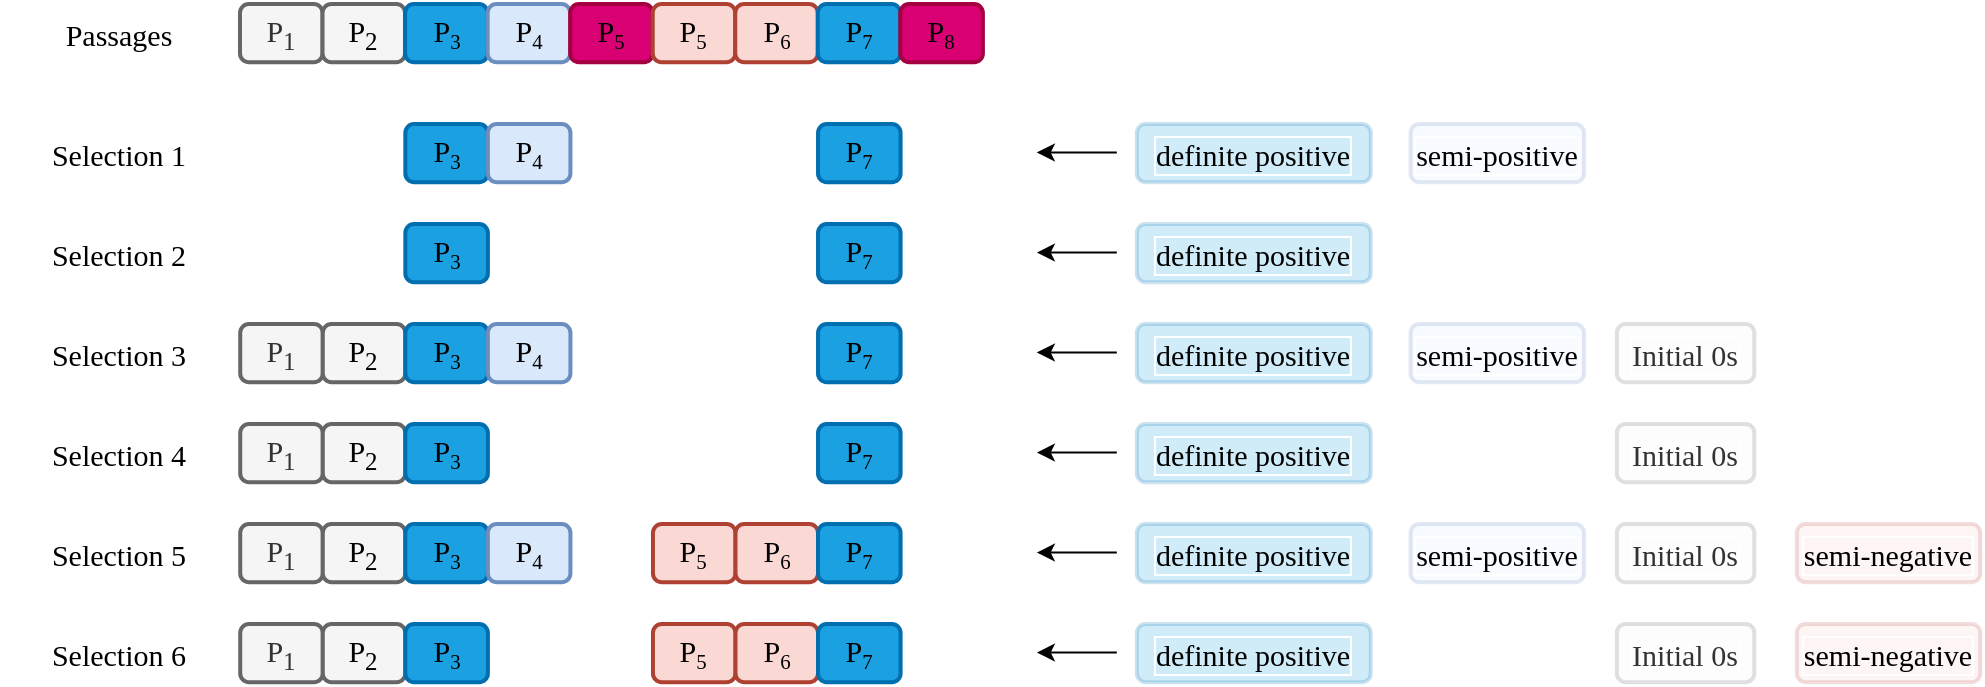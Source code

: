 <mxfile version="20.7.4" type="github">
  <diagram name="Page-1" id="c7558073-3199-34d8-9f00-42111426c3f3">
    <mxGraphModel dx="512" dy="730" grid="1" gridSize="10" guides="1" tooltips="1" connect="1" arrows="1" fold="1" page="1" pageScale="1" pageWidth="1019" pageHeight="370" background="#ffffff" math="1" shadow="0">
      <root>
        <mxCell id="0" />
        <mxCell id="1" parent="0" />
        <mxCell id="U3BUplj-x7eQxfh4RS7O-1" value="" style="group" vertex="1" connectable="0" parent="1">
          <mxGeometry x="10.0" y="74.999" width="491.562" height="29.121" as="geometry" />
        </mxCell>
        <mxCell id="kpd2LytfiKgkB2pnJVpS-15" value="" style="group" parent="U3BUplj-x7eQxfh4RS7O-1" vertex="1" connectable="0">
          <mxGeometry x="120.116" width="371.446" height="29.121" as="geometry" />
        </mxCell>
        <mxCell id="kpd2LytfiKgkB2pnJVpS-18" value="P&lt;span style=&quot;font-size: 12.5px;&quot;&gt;&lt;sub&gt;3&lt;/sub&gt;&lt;/span&gt;" style="rounded=1;whiteSpace=wrap;html=1;strokeWidth=2;fontFamily=Times New Roman;fontSize=15;fillColor=#1ba1e2;fontColor=#000000;strokeColor=#006EAF;" parent="kpd2LytfiKgkB2pnJVpS-15" vertex="1">
          <mxGeometry x="82.548" y="0.004" width="41.274" height="29.118" as="geometry" />
        </mxCell>
        <mxCell id="kpd2LytfiKgkB2pnJVpS-19" value="P&lt;span style=&quot;font-size: 12.5px;&quot;&gt;&lt;sub&gt;4&lt;/sub&gt;&lt;/span&gt;" style="rounded=1;whiteSpace=wrap;html=1;strokeWidth=2;fontFamily=Times New Roman;fontSize=15;fillColor=#dae8fc;strokeColor=#6c8ebf;fontColor=#000000;" parent="kpd2LytfiKgkB2pnJVpS-15" vertex="1">
          <mxGeometry x="123.821" y="0.004" width="41.274" height="29.118" as="geometry" />
        </mxCell>
        <mxCell id="kpd2LytfiKgkB2pnJVpS-23" value="P&lt;span style=&quot;font-size: 12.5px;&quot;&gt;&lt;sub&gt;7&lt;/sub&gt;&lt;/span&gt;" style="rounded=1;whiteSpace=wrap;html=1;strokeWidth=2;fontFamily=Times New Roman;fontSize=15;fillColor=#1ba1e2;strokeColor=#006EAF;fontColor=#000000;" parent="kpd2LytfiKgkB2pnJVpS-15" vertex="1">
          <mxGeometry x="288.902" width="41.274" height="29.118" as="geometry" />
        </mxCell>
        <mxCell id="U3BUplj-x7eQxfh4RS7O-127" value="" style="endArrow=classic;html=1;rounded=0;fontColor=#000000;" edge="1" parent="kpd2LytfiKgkB2pnJVpS-15">
          <mxGeometry width="50" height="50" relative="1" as="geometry">
            <mxPoint x="438.294" y="14.251" as="sourcePoint" />
            <mxPoint x="398.294" y="14.251" as="targetPoint" />
          </mxGeometry>
        </mxCell>
        <mxCell id="kpd2LytfiKgkB2pnJVpS-35" value="Selection 1" style="text;html=1;strokeColor=none;fillColor=none;align=center;verticalAlign=middle;whiteSpace=wrap;rounded=0;labelBorderColor=#FFFFFF;strokeWidth=2;fontFamily=Times New Roman;fontSize=15;fontColor=#000000;" parent="U3BUplj-x7eQxfh4RS7O-1" vertex="1">
          <mxGeometry y="0.001" width="118.53" height="29.12" as="geometry" />
        </mxCell>
        <mxCell id="U3BUplj-x7eQxfh4RS7O-53" value="" style="group" vertex="1" connectable="0" parent="1">
          <mxGeometry x="10.0" y="124.999" width="491.562" height="29.121" as="geometry" />
        </mxCell>
        <mxCell id="U3BUplj-x7eQxfh4RS7O-54" value="" style="group" vertex="1" connectable="0" parent="U3BUplj-x7eQxfh4RS7O-53">
          <mxGeometry x="120.116" width="371.446" height="29.121" as="geometry" />
        </mxCell>
        <mxCell id="U3BUplj-x7eQxfh4RS7O-57" value="P&lt;span style=&quot;font-size: 12.5px;&quot;&gt;&lt;sub&gt;3&lt;/sub&gt;&lt;/span&gt;" style="rounded=1;whiteSpace=wrap;html=1;strokeWidth=2;fontFamily=Times New Roman;fontSize=15;fillColor=#1ba1e2;fontColor=#000000;strokeColor=#006EAF;" vertex="1" parent="U3BUplj-x7eQxfh4RS7O-54">
          <mxGeometry x="82.548" y="0.004" width="41.274" height="29.118" as="geometry" />
        </mxCell>
        <mxCell id="U3BUplj-x7eQxfh4RS7O-62" value="P&lt;span style=&quot;font-size: 12.5px;&quot;&gt;&lt;sub&gt;7&lt;/sub&gt;&lt;/span&gt;" style="rounded=1;whiteSpace=wrap;html=1;strokeWidth=2;fontFamily=Times New Roman;fontSize=15;fillColor=#1ba1e2;strokeColor=#006EAF;fontColor=#000000;" vertex="1" parent="U3BUplj-x7eQxfh4RS7O-54">
          <mxGeometry x="288.902" width="41.274" height="29.118" as="geometry" />
        </mxCell>
        <mxCell id="U3BUplj-x7eQxfh4RS7O-64" value="Selection 2" style="text;html=1;strokeColor=none;fillColor=none;align=center;verticalAlign=middle;whiteSpace=wrap;rounded=0;labelBorderColor=#FFFFFF;strokeWidth=2;fontFamily=Times New Roman;fontSize=15;fontColor=#000000;" vertex="1" parent="U3BUplj-x7eQxfh4RS7O-53">
          <mxGeometry y="0.001" width="118.53" height="29.12" as="geometry" />
        </mxCell>
        <mxCell id="U3BUplj-x7eQxfh4RS7O-65" value="" style="group" vertex="1" connectable="0" parent="1">
          <mxGeometry x="10.0" y="174.999" width="491.562" height="29.121" as="geometry" />
        </mxCell>
        <mxCell id="U3BUplj-x7eQxfh4RS7O-66" value="" style="group" vertex="1" connectable="0" parent="U3BUplj-x7eQxfh4RS7O-65">
          <mxGeometry x="120.116" width="371.446" height="29.121" as="geometry" />
        </mxCell>
        <mxCell id="U3BUplj-x7eQxfh4RS7O-67" value="P&lt;sub&gt;1&lt;/sub&gt;" style="rounded=1;whiteSpace=wrap;html=1;strokeWidth=2;fontFamily=Times New Roman;fontSize=15;fillColor=#f5f5f5;fontColor=#333333;strokeColor=#666666;" vertex="1" parent="U3BUplj-x7eQxfh4RS7O-66">
          <mxGeometry y="0.004" width="41.274" height="29.118" as="geometry" />
        </mxCell>
        <mxCell id="U3BUplj-x7eQxfh4RS7O-68" value="P&lt;sub&gt;2&lt;/sub&gt;" style="rounded=1;whiteSpace=wrap;html=1;strokeWidth=2;fontFamily=Times New Roman;fontSize=15;fillColor=#f5f5f5;fontColor=#000000;strokeColor=#666666;" vertex="1" parent="U3BUplj-x7eQxfh4RS7O-66">
          <mxGeometry x="41.274" y="0.004" width="41.274" height="29.118" as="geometry" />
        </mxCell>
        <mxCell id="U3BUplj-x7eQxfh4RS7O-69" value="P&lt;span style=&quot;font-size: 12.5px;&quot;&gt;&lt;sub&gt;3&lt;/sub&gt;&lt;/span&gt;" style="rounded=1;whiteSpace=wrap;html=1;strokeWidth=2;fontFamily=Times New Roman;fontSize=15;fillColor=#1ba1e2;fontColor=#000000;strokeColor=#006EAF;" vertex="1" parent="U3BUplj-x7eQxfh4RS7O-66">
          <mxGeometry x="82.548" y="0.004" width="41.274" height="29.118" as="geometry" />
        </mxCell>
        <mxCell id="U3BUplj-x7eQxfh4RS7O-70" value="P&lt;span style=&quot;font-size: 12.5px;&quot;&gt;&lt;sub&gt;4&lt;/sub&gt;&lt;/span&gt;" style="rounded=1;whiteSpace=wrap;html=1;strokeWidth=2;fontFamily=Times New Roman;fontSize=15;fillColor=#dae8fc;strokeColor=#6c8ebf;fontColor=#000000;" vertex="1" parent="U3BUplj-x7eQxfh4RS7O-66">
          <mxGeometry x="123.821" y="0.004" width="41.274" height="29.118" as="geometry" />
        </mxCell>
        <mxCell id="U3BUplj-x7eQxfh4RS7O-74" value="P&lt;span style=&quot;font-size: 12.5px;&quot;&gt;&lt;sub&gt;7&lt;/sub&gt;&lt;/span&gt;" style="rounded=1;whiteSpace=wrap;html=1;strokeWidth=2;fontFamily=Times New Roman;fontSize=15;fillColor=#1ba1e2;strokeColor=#006EAF;fontColor=#000000;" vertex="1" parent="U3BUplj-x7eQxfh4RS7O-66">
          <mxGeometry x="288.902" width="41.274" height="29.118" as="geometry" />
        </mxCell>
        <mxCell id="U3BUplj-x7eQxfh4RS7O-129" value="" style="endArrow=classic;html=1;rounded=0;fontColor=#000000;" edge="1" parent="U3BUplj-x7eQxfh4RS7O-66">
          <mxGeometry width="50" height="50" relative="1" as="geometry">
            <mxPoint x="438.294" y="14.251" as="sourcePoint" />
            <mxPoint x="398.294" y="14.251" as="targetPoint" />
          </mxGeometry>
        </mxCell>
        <mxCell id="U3BUplj-x7eQxfh4RS7O-76" value="Selection 3" style="text;html=1;strokeColor=none;fillColor=none;align=center;verticalAlign=middle;whiteSpace=wrap;rounded=0;labelBorderColor=#FFFFFF;strokeWidth=2;fontFamily=Times New Roman;fontSize=15;fontColor=#000000;" vertex="1" parent="U3BUplj-x7eQxfh4RS7O-65">
          <mxGeometry y="0.001" width="118.53" height="29.12" as="geometry" />
        </mxCell>
        <mxCell id="U3BUplj-x7eQxfh4RS7O-77" value="" style="group" vertex="1" connectable="0" parent="1">
          <mxGeometry x="10.0" y="224.999" width="491.562" height="29.121" as="geometry" />
        </mxCell>
        <mxCell id="U3BUplj-x7eQxfh4RS7O-78" value="" style="group" vertex="1" connectable="0" parent="U3BUplj-x7eQxfh4RS7O-77">
          <mxGeometry x="120.116" width="371.446" height="29.121" as="geometry" />
        </mxCell>
        <mxCell id="U3BUplj-x7eQxfh4RS7O-79" value="P&lt;sub&gt;1&lt;/sub&gt;" style="rounded=1;whiteSpace=wrap;html=1;strokeWidth=2;fontFamily=Times New Roman;fontSize=15;fillColor=#f5f5f5;fontColor=#333333;strokeColor=#666666;" vertex="1" parent="U3BUplj-x7eQxfh4RS7O-78">
          <mxGeometry y="0.004" width="41.274" height="29.118" as="geometry" />
        </mxCell>
        <mxCell id="U3BUplj-x7eQxfh4RS7O-80" value="P&lt;sub&gt;2&lt;/sub&gt;" style="rounded=1;whiteSpace=wrap;html=1;strokeWidth=2;fontFamily=Times New Roman;fontSize=15;fillColor=#f5f5f5;fontColor=#000000;strokeColor=#666666;" vertex="1" parent="U3BUplj-x7eQxfh4RS7O-78">
          <mxGeometry x="41.274" y="0.004" width="41.274" height="29.118" as="geometry" />
        </mxCell>
        <mxCell id="U3BUplj-x7eQxfh4RS7O-81" value="P&lt;span style=&quot;font-size: 12.5px;&quot;&gt;&lt;sub&gt;3&lt;/sub&gt;&lt;/span&gt;" style="rounded=1;whiteSpace=wrap;html=1;strokeWidth=2;fontFamily=Times New Roman;fontSize=15;fillColor=#1ba1e2;fontColor=#000000;strokeColor=#006EAF;" vertex="1" parent="U3BUplj-x7eQxfh4RS7O-78">
          <mxGeometry x="82.548" y="0.004" width="41.274" height="29.118" as="geometry" />
        </mxCell>
        <mxCell id="U3BUplj-x7eQxfh4RS7O-86" value="P&lt;span style=&quot;font-size: 12.5px;&quot;&gt;&lt;sub&gt;7&lt;/sub&gt;&lt;/span&gt;" style="rounded=1;whiteSpace=wrap;html=1;strokeWidth=2;fontFamily=Times New Roman;fontSize=15;fillColor=#1ba1e2;strokeColor=#006EAF;fontColor=#000000;" vertex="1" parent="U3BUplj-x7eQxfh4RS7O-78">
          <mxGeometry x="288.902" width="41.274" height="29.118" as="geometry" />
        </mxCell>
        <mxCell id="U3BUplj-x7eQxfh4RS7O-88" value="Selection 4" style="text;html=1;strokeColor=none;fillColor=none;align=center;verticalAlign=middle;whiteSpace=wrap;rounded=0;labelBorderColor=#FFFFFF;strokeWidth=2;fontFamily=Times New Roman;fontSize=15;fontColor=#000000;" vertex="1" parent="U3BUplj-x7eQxfh4RS7O-77">
          <mxGeometry y="0.001" width="118.53" height="29.12" as="geometry" />
        </mxCell>
        <mxCell id="U3BUplj-x7eQxfh4RS7O-89" value="" style="group" vertex="1" connectable="0" parent="1">
          <mxGeometry x="10.0" y="274.999" width="491.562" height="29.121" as="geometry" />
        </mxCell>
        <mxCell id="U3BUplj-x7eQxfh4RS7O-90" value="" style="group" vertex="1" connectable="0" parent="U3BUplj-x7eQxfh4RS7O-89">
          <mxGeometry x="120.116" width="371.446" height="29.121" as="geometry" />
        </mxCell>
        <mxCell id="U3BUplj-x7eQxfh4RS7O-91" value="P&lt;sub&gt;1&lt;/sub&gt;" style="rounded=1;whiteSpace=wrap;html=1;strokeWidth=2;fontFamily=Times New Roman;fontSize=15;fillColor=#f5f5f5;fontColor=#333333;strokeColor=#666666;" vertex="1" parent="U3BUplj-x7eQxfh4RS7O-90">
          <mxGeometry y="0.004" width="41.274" height="29.118" as="geometry" />
        </mxCell>
        <mxCell id="U3BUplj-x7eQxfh4RS7O-92" value="P&lt;sub&gt;2&lt;/sub&gt;" style="rounded=1;whiteSpace=wrap;html=1;strokeWidth=2;fontFamily=Times New Roman;fontSize=15;fillColor=#f5f5f5;fontColor=#000000;strokeColor=#666666;" vertex="1" parent="U3BUplj-x7eQxfh4RS7O-90">
          <mxGeometry x="41.274" y="0.004" width="41.274" height="29.118" as="geometry" />
        </mxCell>
        <mxCell id="U3BUplj-x7eQxfh4RS7O-93" value="P&lt;span style=&quot;font-size: 12.5px;&quot;&gt;&lt;sub&gt;3&lt;/sub&gt;&lt;/span&gt;" style="rounded=1;whiteSpace=wrap;html=1;strokeWidth=2;fontFamily=Times New Roman;fontSize=15;fillColor=#1ba1e2;fontColor=#000000;strokeColor=#006EAF;" vertex="1" parent="U3BUplj-x7eQxfh4RS7O-90">
          <mxGeometry x="82.548" y="0.004" width="41.274" height="29.118" as="geometry" />
        </mxCell>
        <mxCell id="U3BUplj-x7eQxfh4RS7O-94" value="P&lt;span style=&quot;font-size: 12.5px;&quot;&gt;&lt;sub&gt;4&lt;/sub&gt;&lt;/span&gt;" style="rounded=1;whiteSpace=wrap;html=1;strokeWidth=2;fontFamily=Times New Roman;fontSize=15;fillColor=#dae8fc;strokeColor=#6c8ebf;fontColor=#000000;" vertex="1" parent="U3BUplj-x7eQxfh4RS7O-90">
          <mxGeometry x="123.821" y="0.004" width="41.274" height="29.118" as="geometry" />
        </mxCell>
        <mxCell id="U3BUplj-x7eQxfh4RS7O-96" value="P&lt;span style=&quot;font-size: 12.5px;&quot;&gt;&lt;sub&gt;5&lt;/sub&gt;&lt;/span&gt;" style="rounded=1;whiteSpace=wrap;html=1;strokeWidth=2;fontFamily=Times New Roman;fontSize=15;fillColor=#fad9d5;strokeColor=#ae4132;fontColor=#000000;" vertex="1" parent="U3BUplj-x7eQxfh4RS7O-90">
          <mxGeometry x="206.362" width="41.274" height="29.118" as="geometry" />
        </mxCell>
        <mxCell id="U3BUplj-x7eQxfh4RS7O-97" value="P&lt;span style=&quot;font-size: 12.5px;&quot;&gt;&lt;sub&gt;6&lt;/sub&gt;&lt;/span&gt;" style="rounded=1;whiteSpace=wrap;html=1;strokeWidth=2;fontFamily=Times New Roman;fontSize=15;fillColor=#fad9d5;strokeColor=#ae4132;fontColor=#000000;" vertex="1" parent="U3BUplj-x7eQxfh4RS7O-90">
          <mxGeometry x="247.632" width="41.274" height="29.118" as="geometry" />
        </mxCell>
        <mxCell id="U3BUplj-x7eQxfh4RS7O-98" value="P&lt;span style=&quot;font-size: 12.5px;&quot;&gt;&lt;sub&gt;7&lt;/sub&gt;&lt;/span&gt;" style="rounded=1;whiteSpace=wrap;html=1;strokeWidth=2;fontFamily=Times New Roman;fontSize=15;fillColor=#1ba1e2;strokeColor=#006EAF;fontColor=#000000;" vertex="1" parent="U3BUplj-x7eQxfh4RS7O-90">
          <mxGeometry x="288.902" width="41.274" height="29.118" as="geometry" />
        </mxCell>
        <mxCell id="U3BUplj-x7eQxfh4RS7O-100" value="Selection 5" style="text;html=1;strokeColor=none;fillColor=none;align=center;verticalAlign=middle;whiteSpace=wrap;rounded=0;labelBorderColor=#FFFFFF;strokeWidth=2;fontFamily=Times New Roman;fontSize=15;fontColor=#000000;" vertex="1" parent="U3BUplj-x7eQxfh4RS7O-89">
          <mxGeometry y="0.001" width="118.53" height="29.12" as="geometry" />
        </mxCell>
        <mxCell id="U3BUplj-x7eQxfh4RS7O-101" value="" style="group" vertex="1" connectable="0" parent="1">
          <mxGeometry x="10.0" y="324.999" width="491.562" height="29.121" as="geometry" />
        </mxCell>
        <mxCell id="U3BUplj-x7eQxfh4RS7O-102" value="" style="group" vertex="1" connectable="0" parent="U3BUplj-x7eQxfh4RS7O-101">
          <mxGeometry x="120.116" width="371.446" height="29.121" as="geometry" />
        </mxCell>
        <mxCell id="U3BUplj-x7eQxfh4RS7O-103" value="P&lt;sub&gt;1&lt;/sub&gt;" style="rounded=1;whiteSpace=wrap;html=1;strokeWidth=2;fontFamily=Times New Roman;fontSize=15;fillColor=#f5f5f5;fontColor=#333333;strokeColor=#666666;" vertex="1" parent="U3BUplj-x7eQxfh4RS7O-102">
          <mxGeometry y="0.004" width="41.274" height="29.118" as="geometry" />
        </mxCell>
        <mxCell id="U3BUplj-x7eQxfh4RS7O-104" value="P&lt;sub&gt;2&lt;/sub&gt;" style="rounded=1;whiteSpace=wrap;html=1;strokeWidth=2;fontFamily=Times New Roman;fontSize=15;fillColor=#f5f5f5;fontColor=#000000;strokeColor=#666666;" vertex="1" parent="U3BUplj-x7eQxfh4RS7O-102">
          <mxGeometry x="41.274" y="0.004" width="41.274" height="29.118" as="geometry" />
        </mxCell>
        <mxCell id="U3BUplj-x7eQxfh4RS7O-105" value="P&lt;span style=&quot;font-size: 12.5px;&quot;&gt;&lt;sub&gt;3&lt;/sub&gt;&lt;/span&gt;" style="rounded=1;whiteSpace=wrap;html=1;strokeWidth=2;fontFamily=Times New Roman;fontSize=15;fillColor=#1ba1e2;fontColor=#000000;strokeColor=#006EAF;" vertex="1" parent="U3BUplj-x7eQxfh4RS7O-102">
          <mxGeometry x="82.548" y="0.004" width="41.274" height="29.118" as="geometry" />
        </mxCell>
        <mxCell id="U3BUplj-x7eQxfh4RS7O-108" value="P&lt;span style=&quot;font-size: 12.5px;&quot;&gt;&lt;sub&gt;5&lt;/sub&gt;&lt;/span&gt;" style="rounded=1;whiteSpace=wrap;html=1;strokeWidth=2;fontFamily=Times New Roman;fontSize=15;fillColor=#fad9d5;strokeColor=#ae4132;fontColor=#000000;" vertex="1" parent="U3BUplj-x7eQxfh4RS7O-102">
          <mxGeometry x="206.362" width="41.274" height="29.118" as="geometry" />
        </mxCell>
        <mxCell id="U3BUplj-x7eQxfh4RS7O-109" value="P&lt;span style=&quot;font-size: 12.5px;&quot;&gt;&lt;sub&gt;6&lt;/sub&gt;&lt;/span&gt;" style="rounded=1;whiteSpace=wrap;html=1;strokeWidth=2;fontFamily=Times New Roman;fontSize=15;fillColor=#fad9d5;strokeColor=#ae4132;fontColor=#000000;" vertex="1" parent="U3BUplj-x7eQxfh4RS7O-102">
          <mxGeometry x="247.632" width="41.274" height="29.118" as="geometry" />
        </mxCell>
        <mxCell id="U3BUplj-x7eQxfh4RS7O-110" value="P&lt;span style=&quot;font-size: 12.5px;&quot;&gt;&lt;sub&gt;7&lt;/sub&gt;&lt;/span&gt;" style="rounded=1;whiteSpace=wrap;html=1;strokeWidth=2;fontFamily=Times New Roman;fontSize=15;fillColor=#1ba1e2;strokeColor=#006EAF;fontColor=#000000;" vertex="1" parent="U3BUplj-x7eQxfh4RS7O-102">
          <mxGeometry x="288.902" width="41.274" height="29.118" as="geometry" />
        </mxCell>
        <mxCell id="U3BUplj-x7eQxfh4RS7O-112" value="Selection 6" style="text;html=1;strokeColor=none;fillColor=none;align=center;verticalAlign=middle;whiteSpace=wrap;rounded=0;labelBorderColor=#FFFFFF;strokeWidth=2;fontFamily=Times New Roman;fontSize=15;fontColor=#000000;" vertex="1" parent="U3BUplj-x7eQxfh4RS7O-101">
          <mxGeometry y="0.001" width="118.53" height="29.12" as="geometry" />
        </mxCell>
        <mxCell id="U3BUplj-x7eQxfh4RS7O-115" value="" style="group" vertex="1" connectable="0" parent="1">
          <mxGeometry x="129.996" y="14.999" width="371.446" height="29.121" as="geometry" />
        </mxCell>
        <mxCell id="U3BUplj-x7eQxfh4RS7O-116" value="P&lt;sub&gt;1&lt;/sub&gt;" style="rounded=1;whiteSpace=wrap;html=1;strokeWidth=2;fontFamily=Times New Roman;fontSize=15;fillColor=#f5f5f5;fontColor=#333333;strokeColor=#666666;" vertex="1" parent="U3BUplj-x7eQxfh4RS7O-115">
          <mxGeometry y="0.004" width="41.274" height="29.118" as="geometry" />
        </mxCell>
        <mxCell id="U3BUplj-x7eQxfh4RS7O-117" value="P&lt;sub&gt;2&lt;/sub&gt;" style="rounded=1;whiteSpace=wrap;html=1;strokeWidth=2;fontFamily=Times New Roman;fontSize=15;fillColor=#f5f5f5;fontColor=#000000;strokeColor=#666666;" vertex="1" parent="U3BUplj-x7eQxfh4RS7O-115">
          <mxGeometry x="41.274" y="0.004" width="41.274" height="29.118" as="geometry" />
        </mxCell>
        <mxCell id="U3BUplj-x7eQxfh4RS7O-118" value="P&lt;span style=&quot;font-size: 12.5px;&quot;&gt;&lt;sub&gt;3&lt;/sub&gt;&lt;/span&gt;" style="rounded=1;whiteSpace=wrap;html=1;strokeWidth=2;fontFamily=Times New Roman;fontSize=15;fillColor=#1ba1e2;fontColor=#000000;strokeColor=#006EAF;" vertex="1" parent="U3BUplj-x7eQxfh4RS7O-115">
          <mxGeometry x="82.548" y="0.004" width="41.274" height="29.118" as="geometry" />
        </mxCell>
        <mxCell id="U3BUplj-x7eQxfh4RS7O-119" value="P&lt;span style=&quot;font-size: 12.5px;&quot;&gt;&lt;sub&gt;4&lt;/sub&gt;&lt;/span&gt;" style="rounded=1;whiteSpace=wrap;html=1;strokeWidth=2;fontFamily=Times New Roman;fontSize=15;fillColor=#dae8fc;strokeColor=#6c8ebf;fontColor=#000000;" vertex="1" parent="U3BUplj-x7eQxfh4RS7O-115">
          <mxGeometry x="123.821" y="0.004" width="41.274" height="29.118" as="geometry" />
        </mxCell>
        <mxCell id="U3BUplj-x7eQxfh4RS7O-120" value="P&lt;span style=&quot;font-size: 12.5px;&quot;&gt;&lt;sub&gt;5&lt;/sub&gt;&lt;/span&gt;" style="rounded=1;whiteSpace=wrap;html=1;strokeWidth=2;fontFamily=Times New Roman;fontSize=15;fillColor=#d80073;fontColor=#000000;strokeColor=#A50040;" vertex="1" parent="U3BUplj-x7eQxfh4RS7O-115">
          <mxGeometry x="165.092" width="41.274" height="29.118" as="geometry" />
        </mxCell>
        <mxCell id="U3BUplj-x7eQxfh4RS7O-121" value="P&lt;span style=&quot;font-size: 12.5px;&quot;&gt;&lt;sub&gt;5&lt;/sub&gt;&lt;/span&gt;" style="rounded=1;whiteSpace=wrap;html=1;strokeWidth=2;fontFamily=Times New Roman;fontSize=15;fillColor=#fad9d5;strokeColor=#ae4132;fontColor=#000000;" vertex="1" parent="U3BUplj-x7eQxfh4RS7O-115">
          <mxGeometry x="206.362" width="41.274" height="29.118" as="geometry" />
        </mxCell>
        <mxCell id="U3BUplj-x7eQxfh4RS7O-122" value="P&lt;span style=&quot;font-size: 12.5px;&quot;&gt;&lt;sub&gt;6&lt;/sub&gt;&lt;/span&gt;" style="rounded=1;whiteSpace=wrap;html=1;strokeWidth=2;fontFamily=Times New Roman;fontSize=15;fillColor=#fad9d5;strokeColor=#ae4132;fontColor=#000000;" vertex="1" parent="U3BUplj-x7eQxfh4RS7O-115">
          <mxGeometry x="247.632" width="41.274" height="29.118" as="geometry" />
        </mxCell>
        <mxCell id="U3BUplj-x7eQxfh4RS7O-123" value="P&lt;span style=&quot;font-size: 12.5px;&quot;&gt;&lt;sub&gt;7&lt;/sub&gt;&lt;/span&gt;" style="rounded=1;whiteSpace=wrap;html=1;strokeWidth=2;fontFamily=Times New Roman;fontSize=15;fillColor=#1ba1e2;strokeColor=#006EAF;fontColor=#000000;" vertex="1" parent="U3BUplj-x7eQxfh4RS7O-115">
          <mxGeometry x="288.902" width="41.274" height="29.118" as="geometry" />
        </mxCell>
        <mxCell id="U3BUplj-x7eQxfh4RS7O-124" value="P&lt;span style=&quot;font-size: 12.5px;&quot;&gt;&lt;sub&gt;8&lt;/sub&gt;&lt;/span&gt;" style="rounded=1;whiteSpace=wrap;html=1;strokeWidth=2;fontFamily=Times New Roman;fontSize=15;fillColor=#d80073;fontColor=#000000;strokeColor=#A50040;" vertex="1" parent="U3BUplj-x7eQxfh4RS7O-115">
          <mxGeometry x="330.172" width="41.274" height="29.118" as="geometry" />
        </mxCell>
        <mxCell id="U3BUplj-x7eQxfh4RS7O-125" value="Passages" style="text;html=1;strokeColor=none;fillColor=none;align=center;verticalAlign=middle;whiteSpace=wrap;rounded=0;labelBorderColor=#FFFFFF;strokeWidth=2;fontFamily=Times New Roman;fontSize=15;fontColor=#000000;" vertex="1" parent="1">
          <mxGeometry x="10.0" y="15" width="118.53" height="29.12" as="geometry" />
        </mxCell>
        <mxCell id="U3BUplj-x7eQxfh4RS7O-128" value="" style="endArrow=classic;html=1;rounded=0;fontColor=#000000;" edge="1" parent="1">
          <mxGeometry width="50" height="50" relative="1" as="geometry">
            <mxPoint x="568.41" y="139.26" as="sourcePoint" />
            <mxPoint x="528.41" y="139.26" as="targetPoint" />
          </mxGeometry>
        </mxCell>
        <mxCell id="U3BUplj-x7eQxfh4RS7O-130" value="" style="endArrow=classic;html=1;rounded=0;fontColor=#000000;" edge="1" parent="1">
          <mxGeometry width="50" height="50" relative="1" as="geometry">
            <mxPoint x="568.41" y="239.26" as="sourcePoint" />
            <mxPoint x="528.41" y="239.26" as="targetPoint" />
          </mxGeometry>
        </mxCell>
        <mxCell id="U3BUplj-x7eQxfh4RS7O-131" value="" style="endArrow=classic;html=1;rounded=0;fontColor=#000000;" edge="1" parent="1">
          <mxGeometry width="50" height="50" relative="1" as="geometry">
            <mxPoint x="568.41" y="289.26" as="sourcePoint" />
            <mxPoint x="528.41" y="289.26" as="targetPoint" />
          </mxGeometry>
        </mxCell>
        <mxCell id="U3BUplj-x7eQxfh4RS7O-132" value="" style="endArrow=classic;html=1;rounded=0;fontColor=#000000;" edge="1" parent="1">
          <mxGeometry width="50" height="50" relative="1" as="geometry">
            <mxPoint x="568.41" y="339.26" as="sourcePoint" />
            <mxPoint x="528.41" y="339.26" as="targetPoint" />
          </mxGeometry>
        </mxCell>
        <mxCell id="U3BUplj-x7eQxfh4RS7O-139" value="&lt;font color=&quot;#000000&quot;&gt;definite positive&lt;/font&gt;" style="rounded=1;whiteSpace=wrap;html=1;strokeWidth=2;fontFamily=Times New Roman;fontSize=15;fillColor=#1ba1e2;strokeColor=#006EAF;labelBorderColor=#FFFFFF;fontColor=#ffffff;opacity=20;" vertex="1" parent="1">
          <mxGeometry x="578.41" y="75" width="117" height="29.12" as="geometry" />
        </mxCell>
        <mxCell id="U3BUplj-x7eQxfh4RS7O-140" value="semi-positive" style="rounded=1;whiteSpace=wrap;html=1;strokeWidth=2;fontFamily=Times New Roman;fontSize=15;fillColor=#dae8fc;strokeColor=#6c8ebf;labelBorderColor=#FFFFFF;fontColor=#000000;opacity=20;" vertex="1" parent="1">
          <mxGeometry x="715.29" y="75" width="86.75" height="29.12" as="geometry" />
        </mxCell>
        <mxCell id="U3BUplj-x7eQxfh4RS7O-141" value="&lt;font color=&quot;#000000&quot;&gt;definite positive&lt;/font&gt;" style="rounded=1;whiteSpace=wrap;html=1;strokeWidth=2;fontFamily=Times New Roman;fontSize=15;fillColor=#1ba1e2;strokeColor=#006EAF;labelBorderColor=#FFFFFF;fontColor=#ffffff;opacity=20;" vertex="1" parent="1">
          <mxGeometry x="578.41" y="125" width="117" height="29.12" as="geometry" />
        </mxCell>
        <mxCell id="U3BUplj-x7eQxfh4RS7O-142" value="&lt;font color=&quot;#000000&quot;&gt;definite positive&lt;/font&gt;" style="rounded=1;whiteSpace=wrap;html=1;strokeWidth=2;fontFamily=Times New Roman;fontSize=15;fillColor=#1ba1e2;strokeColor=#006EAF;labelBorderColor=#FFFFFF;fontColor=#ffffff;opacity=20;" vertex="1" parent="1">
          <mxGeometry x="578.41" y="175" width="117" height="29.12" as="geometry" />
        </mxCell>
        <mxCell id="U3BUplj-x7eQxfh4RS7O-143" value="semi-positive" style="rounded=1;whiteSpace=wrap;html=1;strokeWidth=2;fontFamily=Times New Roman;fontSize=15;fillColor=#dae8fc;strokeColor=#6c8ebf;labelBorderColor=#FFFFFF;fontColor=#000000;opacity=20;" vertex="1" parent="1">
          <mxGeometry x="715.29" y="175" width="86.75" height="29.12" as="geometry" />
        </mxCell>
        <mxCell id="U3BUplj-x7eQxfh4RS7O-144" value="Initial 0s" style="rounded=1;whiteSpace=wrap;html=1;strokeWidth=2;fontFamily=Times New Roman;fontSize=15;fillColor=#f5f5f5;strokeColor=#666666;labelBorderColor=#FFFFFF;opacity=20;fontColor=#333333;" vertex="1" parent="1">
          <mxGeometry x="818.41" y="225" width="68.75" height="29.12" as="geometry" />
        </mxCell>
        <mxCell id="U3BUplj-x7eQxfh4RS7O-145" value="&lt;font color=&quot;#000000&quot;&gt;definite positive&lt;/font&gt;" style="rounded=1;whiteSpace=wrap;html=1;strokeWidth=2;fontFamily=Times New Roman;fontSize=15;fillColor=#1ba1e2;strokeColor=#006EAF;labelBorderColor=#FFFFFF;fontColor=#ffffff;opacity=20;" vertex="1" parent="1">
          <mxGeometry x="578.41" y="225" width="117" height="29.12" as="geometry" />
        </mxCell>
        <mxCell id="U3BUplj-x7eQxfh4RS7O-146" value="Initial 0s" style="rounded=1;whiteSpace=wrap;html=1;strokeWidth=2;fontFamily=Times New Roman;fontSize=15;fillColor=#f5f5f5;strokeColor=#666666;labelBorderColor=#FFFFFF;opacity=20;fontColor=#333333;" vertex="1" parent="1">
          <mxGeometry x="818.41" y="175" width="68.75" height="29.12" as="geometry" />
        </mxCell>
        <mxCell id="U3BUplj-x7eQxfh4RS7O-147" value="&lt;font color=&quot;#000000&quot;&gt;definite positive&lt;/font&gt;" style="rounded=1;whiteSpace=wrap;html=1;strokeWidth=2;fontFamily=Times New Roman;fontSize=15;fillColor=#1ba1e2;strokeColor=#006EAF;labelBorderColor=#FFFFFF;fontColor=#ffffff;opacity=20;" vertex="1" parent="1">
          <mxGeometry x="578.41" y="275" width="117" height="29.12" as="geometry" />
        </mxCell>
        <mxCell id="U3BUplj-x7eQxfh4RS7O-148" value="semi-positive" style="rounded=1;whiteSpace=wrap;html=1;strokeWidth=2;fontFamily=Times New Roman;fontSize=15;fillColor=#dae8fc;strokeColor=#6c8ebf;labelBorderColor=#FFFFFF;fontColor=#000000;opacity=20;" vertex="1" parent="1">
          <mxGeometry x="715.29" y="275" width="86.75" height="29.12" as="geometry" />
        </mxCell>
        <mxCell id="U3BUplj-x7eQxfh4RS7O-149" value="Initial 0s" style="rounded=1;whiteSpace=wrap;html=1;strokeWidth=2;fontFamily=Times New Roman;fontSize=15;fillColor=#f5f5f5;strokeColor=#666666;labelBorderColor=#FFFFFF;opacity=20;fontColor=#333333;" vertex="1" parent="1">
          <mxGeometry x="818.41" y="275" width="68.75" height="29.12" as="geometry" />
        </mxCell>
        <mxCell id="U3BUplj-x7eQxfh4RS7O-150" value="semi-negative" style="rounded=1;whiteSpace=wrap;html=1;strokeWidth=2;fontFamily=Times New Roman;fontSize=15;fillColor=#f8cecc;strokeColor=#b85450;labelBorderColor=#FFFFFF;opacity=20;" vertex="1" parent="1">
          <mxGeometry x="908.41" y="275" width="91.75" height="29.12" as="geometry" />
        </mxCell>
        <mxCell id="U3BUplj-x7eQxfh4RS7O-151" value="Initial 0s" style="rounded=1;whiteSpace=wrap;html=1;strokeWidth=2;fontFamily=Times New Roman;fontSize=15;fillColor=#f5f5f5;strokeColor=#666666;labelBorderColor=#FFFFFF;opacity=20;fontColor=#333333;" vertex="1" parent="1">
          <mxGeometry x="818.41" y="325" width="68.75" height="29.12" as="geometry" />
        </mxCell>
        <mxCell id="U3BUplj-x7eQxfh4RS7O-152" value="&lt;font color=&quot;#000000&quot;&gt;definite positive&lt;/font&gt;" style="rounded=1;whiteSpace=wrap;html=1;strokeWidth=2;fontFamily=Times New Roman;fontSize=15;fillColor=#1ba1e2;strokeColor=#006EAF;labelBorderColor=#FFFFFF;fontColor=#ffffff;opacity=20;" vertex="1" parent="1">
          <mxGeometry x="578.41" y="325" width="117" height="29.12" as="geometry" />
        </mxCell>
        <mxCell id="U3BUplj-x7eQxfh4RS7O-153" value="semi-negative" style="rounded=1;whiteSpace=wrap;html=1;strokeWidth=2;fontFamily=Times New Roman;fontSize=15;fillColor=#f8cecc;strokeColor=#b85450;labelBorderColor=#FFFFFF;opacity=20;" vertex="1" parent="1">
          <mxGeometry x="908.41" y="325" width="91.75" height="29.12" as="geometry" />
        </mxCell>
      </root>
    </mxGraphModel>
  </diagram>
</mxfile>
